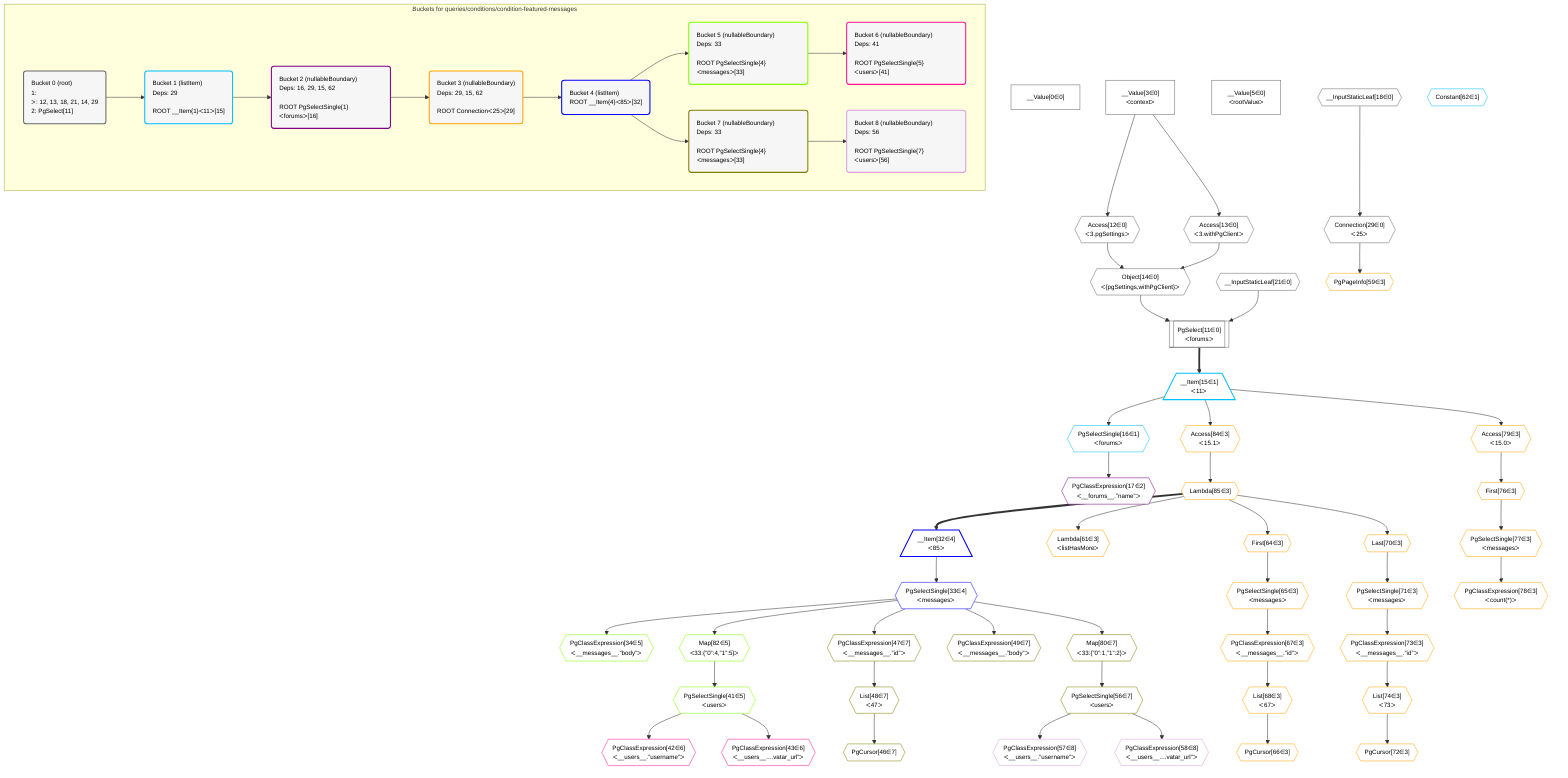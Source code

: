 %%{init: {'themeVariables': { 'fontSize': '12px'}}}%%
graph TD
    classDef path fill:#eee,stroke:#000,color:#000
    classDef plan fill:#fff,stroke-width:1px,color:#000
    classDef itemplan fill:#fff,stroke-width:2px,color:#000
    classDef unbatchedplan fill:#dff,stroke-width:1px,color:#000
    classDef sideeffectplan fill:#fcc,stroke-width:2px,color:#000
    classDef bucket fill:#f6f6f6,color:#000,stroke-width:2px,text-align:left


    %% define steps
    __Value0["__Value[0∈0]"]:::plan
    __Value3["__Value[3∈0]<br />ᐸcontextᐳ"]:::plan
    __Value5["__Value[5∈0]<br />ᐸrootValueᐳ"]:::plan
    Access12{{"Access[12∈0]<br />ᐸ3.pgSettingsᐳ"}}:::plan
    Access13{{"Access[13∈0]<br />ᐸ3.withPgClientᐳ"}}:::plan
    Object14{{"Object[14∈0]<br />ᐸ{pgSettings,withPgClient}ᐳ"}}:::plan
    __InputStaticLeaf21{{"__InputStaticLeaf[21∈0]"}}:::plan
    PgSelect11[["PgSelect[11∈0]<br />ᐸforumsᐳ"]]:::plan
    __Item15[/"__Item[15∈1]<br />ᐸ11ᐳ"\]:::itemplan
    PgSelectSingle16{{"PgSelectSingle[16∈1]<br />ᐸforumsᐳ"}}:::plan
    PgClassExpression17{{"PgClassExpression[17∈2]<br />ᐸ__forums__.”name”ᐳ"}}:::plan
    __InputStaticLeaf18{{"__InputStaticLeaf[18∈0]"}}:::plan
    Connection29{{"Connection[29∈0]<br />ᐸ25ᐳ"}}:::plan
    Access84{{"Access[84∈3]<br />ᐸ15.1ᐳ"}}:::plan
    Lambda85{{"Lambda[85∈3]"}}:::plan
    __Item32[/"__Item[32∈4]<br />ᐸ85ᐳ"\]:::itemplan
    PgSelectSingle33{{"PgSelectSingle[33∈4]<br />ᐸmessagesᐳ"}}:::plan
    PgClassExpression34{{"PgClassExpression[34∈5]<br />ᐸ__messages__.”body”ᐳ"}}:::plan
    Map82{{"Map[82∈5]<br />ᐸ33:{”0”:4,”1”:5}ᐳ"}}:::plan
    PgSelectSingle41{{"PgSelectSingle[41∈5]<br />ᐸusersᐳ"}}:::plan
    PgClassExpression42{{"PgClassExpression[42∈6]<br />ᐸ__users__.”username”ᐳ"}}:::plan
    PgClassExpression43{{"PgClassExpression[43∈6]<br />ᐸ__users__....vatar_url”ᐳ"}}:::plan
    PgClassExpression47{{"PgClassExpression[47∈7]<br />ᐸ__messages__.”id”ᐳ"}}:::plan
    List48{{"List[48∈7]<br />ᐸ47ᐳ"}}:::plan
    PgCursor46{{"PgCursor[46∈7]"}}:::plan
    PgClassExpression49{{"PgClassExpression[49∈7]<br />ᐸ__messages__.”body”ᐳ"}}:::plan
    Map80{{"Map[80∈7]<br />ᐸ33:{”0”:1,”1”:2}ᐳ"}}:::plan
    PgSelectSingle56{{"PgSelectSingle[56∈7]<br />ᐸusersᐳ"}}:::plan
    PgClassExpression57{{"PgClassExpression[57∈8]<br />ᐸ__users__.”username”ᐳ"}}:::plan
    PgClassExpression58{{"PgClassExpression[58∈8]<br />ᐸ__users__....vatar_url”ᐳ"}}:::plan
    PgPageInfo59{{"PgPageInfo[59∈3]"}}:::plan
    Lambda61{{"Lambda[61∈3]<br />ᐸlistHasMoreᐳ"}}:::plan
    Constant62{{"Constant[62∈1]"}}:::plan
    First64{{"First[64∈3]"}}:::plan
    PgSelectSingle65{{"PgSelectSingle[65∈3]<br />ᐸmessagesᐳ"}}:::plan
    PgClassExpression67{{"PgClassExpression[67∈3]<br />ᐸ__messages__.”id”ᐳ"}}:::plan
    List68{{"List[68∈3]<br />ᐸ67ᐳ"}}:::plan
    PgCursor66{{"PgCursor[66∈3]"}}:::plan
    Last70{{"Last[70∈3]"}}:::plan
    PgSelectSingle71{{"PgSelectSingle[71∈3]<br />ᐸmessagesᐳ"}}:::plan
    PgClassExpression73{{"PgClassExpression[73∈3]<br />ᐸ__messages__.”id”ᐳ"}}:::plan
    List74{{"List[74∈3]<br />ᐸ73ᐳ"}}:::plan
    PgCursor72{{"PgCursor[72∈3]"}}:::plan
    Access79{{"Access[79∈3]<br />ᐸ15.0ᐳ"}}:::plan
    First76{{"First[76∈3]"}}:::plan
    PgSelectSingle77{{"PgSelectSingle[77∈3]<br />ᐸmessagesᐳ"}}:::plan
    PgClassExpression78{{"PgClassExpression[78∈3]<br />ᐸcount(*)ᐳ"}}:::plan

    %% plan dependencies
    __Value3 --> Access12
    __Value3 --> Access13
    Access12 & Access13 --> Object14
    Object14 & __InputStaticLeaf21 --> PgSelect11
    PgSelect11 ==> __Item15
    __Item15 --> PgSelectSingle16
    PgSelectSingle16 --> PgClassExpression17
    __InputStaticLeaf18 --> Connection29
    __Item15 --> Access84
    Access84 --> Lambda85
    Lambda85 ==> __Item32
    __Item32 --> PgSelectSingle33
    PgSelectSingle33 --> PgClassExpression34
    PgSelectSingle33 --> Map82
    Map82 --> PgSelectSingle41
    PgSelectSingle41 --> PgClassExpression42
    PgSelectSingle41 --> PgClassExpression43
    PgSelectSingle33 --> PgClassExpression47
    PgClassExpression47 --> List48
    List48 --> PgCursor46
    PgSelectSingle33 --> PgClassExpression49
    PgSelectSingle33 --> Map80
    Map80 --> PgSelectSingle56
    PgSelectSingle56 --> PgClassExpression57
    PgSelectSingle56 --> PgClassExpression58
    Connection29 --> PgPageInfo59
    Lambda85 --> Lambda61
    Lambda85 --> First64
    First64 --> PgSelectSingle65
    PgSelectSingle65 --> PgClassExpression67
    PgClassExpression67 --> List68
    List68 --> PgCursor66
    Lambda85 --> Last70
    Last70 --> PgSelectSingle71
    PgSelectSingle71 --> PgClassExpression73
    PgClassExpression73 --> List74
    List74 --> PgCursor72
    __Item15 --> Access79
    Access79 --> First76
    First76 --> PgSelectSingle77
    PgSelectSingle77 --> PgClassExpression78

    subgraph "Buckets for queries/conditions/condition-featured-messages"
    Bucket0("Bucket 0 (root)<br />1: <br />ᐳ: 12, 13, 18, 21, 14, 29<br />2: PgSelect[11]"):::bucket
    classDef bucket0 stroke:#696969
    class Bucket0,__Value0,__Value3,__Value5,PgSelect11,Access12,Access13,Object14,__InputStaticLeaf18,__InputStaticLeaf21,Connection29 bucket0
    Bucket1("Bucket 1 (listItem)<br />Deps: 29<br /><br />ROOT __Item{1}ᐸ11ᐳ[15]"):::bucket
    classDef bucket1 stroke:#00bfff
    class Bucket1,__Item15,PgSelectSingle16,Constant62 bucket1
    Bucket2("Bucket 2 (nullableBoundary)<br />Deps: 16, 29, 15, 62<br /><br />ROOT PgSelectSingle{1}ᐸforumsᐳ[16]"):::bucket
    classDef bucket2 stroke:#7f007f
    class Bucket2,PgClassExpression17 bucket2
    Bucket3("Bucket 3 (nullableBoundary)<br />Deps: 29, 15, 62<br /><br />ROOT Connectionᐸ25ᐳ[29]"):::bucket
    classDef bucket3 stroke:#ffa500
    class Bucket3,PgPageInfo59,Lambda61,First64,PgSelectSingle65,PgCursor66,PgClassExpression67,List68,Last70,PgSelectSingle71,PgCursor72,PgClassExpression73,List74,First76,PgSelectSingle77,PgClassExpression78,Access79,Access84,Lambda85 bucket3
    Bucket4("Bucket 4 (listItem)<br />ROOT __Item{4}ᐸ85ᐳ[32]"):::bucket
    classDef bucket4 stroke:#0000ff
    class Bucket4,__Item32,PgSelectSingle33 bucket4
    Bucket5("Bucket 5 (nullableBoundary)<br />Deps: 33<br /><br />ROOT PgSelectSingle{4}ᐸmessagesᐳ[33]"):::bucket
    classDef bucket5 stroke:#7fff00
    class Bucket5,PgClassExpression34,PgSelectSingle41,Map82 bucket5
    Bucket6("Bucket 6 (nullableBoundary)<br />Deps: 41<br /><br />ROOT PgSelectSingle{5}ᐸusersᐳ[41]"):::bucket
    classDef bucket6 stroke:#ff1493
    class Bucket6,PgClassExpression42,PgClassExpression43 bucket6
    Bucket7("Bucket 7 (nullableBoundary)<br />Deps: 33<br /><br />ROOT PgSelectSingle{4}ᐸmessagesᐳ[33]"):::bucket
    classDef bucket7 stroke:#808000
    class Bucket7,PgCursor46,PgClassExpression47,List48,PgClassExpression49,PgSelectSingle56,Map80 bucket7
    Bucket8("Bucket 8 (nullableBoundary)<br />Deps: 56<br /><br />ROOT PgSelectSingle{7}ᐸusersᐳ[56]"):::bucket
    classDef bucket8 stroke:#dda0dd
    class Bucket8,PgClassExpression57,PgClassExpression58 bucket8
    Bucket0 --> Bucket1
    Bucket1 --> Bucket2
    Bucket2 --> Bucket3
    Bucket3 --> Bucket4
    Bucket4 --> Bucket5 & Bucket7
    Bucket5 --> Bucket6
    Bucket7 --> Bucket8
    end